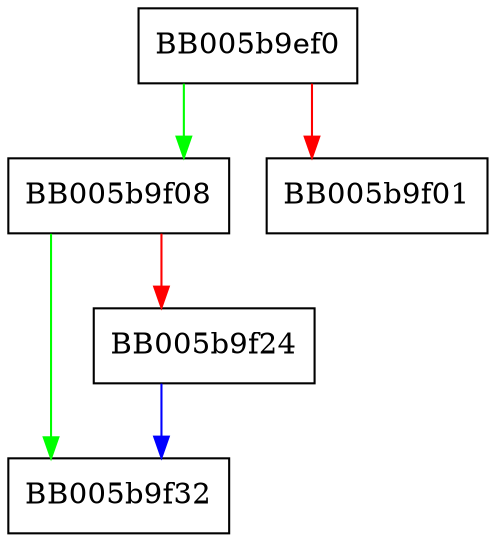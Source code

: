 digraph EVP_DecodeFinal {
  node [shape="box"];
  graph [splines=ortho];
  BB005b9ef0 -> BB005b9f08 [color="green"];
  BB005b9ef0 -> BB005b9f01 [color="red"];
  BB005b9f08 -> BB005b9f32 [color="green"];
  BB005b9f08 -> BB005b9f24 [color="red"];
  BB005b9f24 -> BB005b9f32 [color="blue"];
}